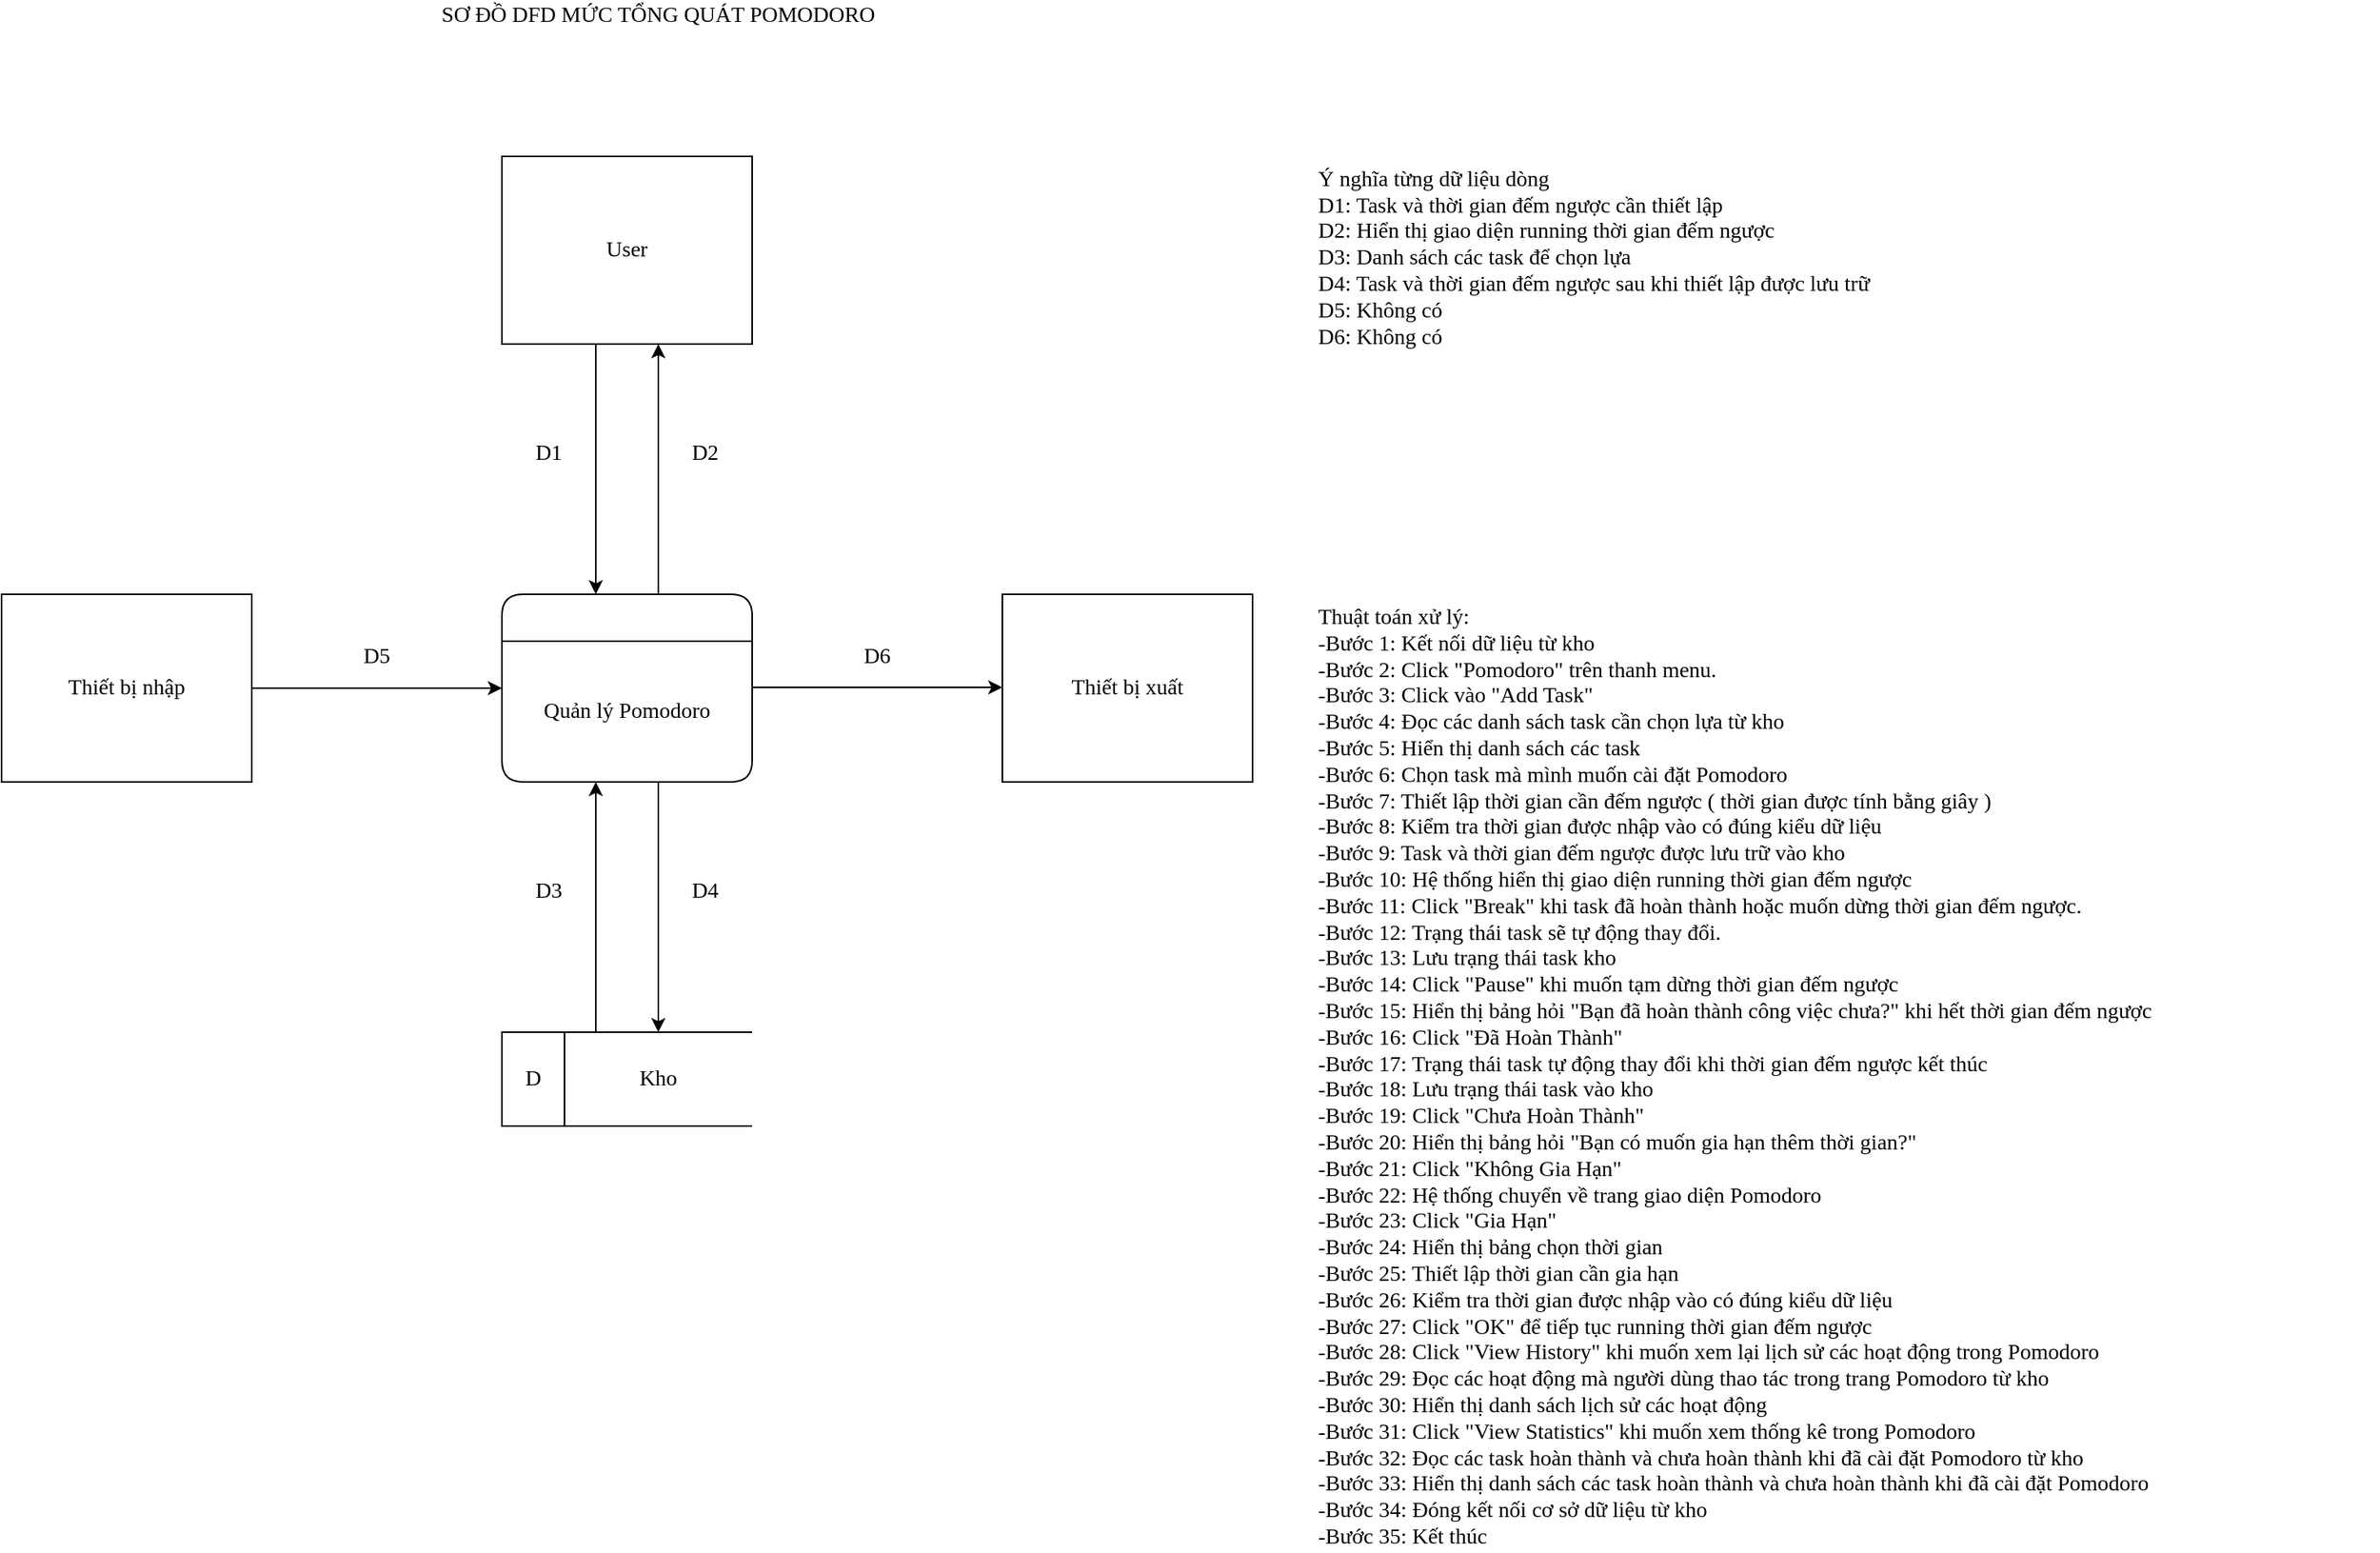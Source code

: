 <mxfile version="13.9.2" type="device"><diagram name="Page-1" id="52a04d89-c75d-2922-d76d-85b35f80e030"><mxGraphModel dx="824" dy="1286" grid="1" gridSize="10" guides="1" tooltips="1" connect="1" arrows="1" fold="1" page="1" pageScale="1" pageWidth="1100" pageHeight="850" background="#ffffff" math="0" shadow="0"><root><mxCell id="0"/><mxCell id="1" parent="0"/><mxCell id="i2azutv44Q8Xg9HqRan4-5" style="edgeStyle=orthogonalEdgeStyle;rounded=0;orthogonalLoop=1;jettySize=auto;html=1;" parent="1" source="BAadgR6sB740Vuv3uBxL-2" target="BAadgR6sB740Vuv3uBxL-3" edge="1"><mxGeometry relative="1" as="geometry"><mxPoint x="420" y="20" as="targetPoint"/><Array as="points"><mxPoint x="420" y="80"/><mxPoint x="420" y="80"/></Array></mxGeometry></mxCell><mxCell id="BAadgR6sB740Vuv3uBxL-2" value="" style="swimlane;childLayout=stackLayout;horizontal=1;startSize=30;horizontalStack=0;rounded=1;fontSize=14;fontStyle=0;strokeWidth=1;resizeParent=0;resizeLast=1;shadow=0;dashed=0;align=center;" parent="1" vertex="1"><mxGeometry x="320" y="160" width="160" height="120" as="geometry"/></mxCell><mxCell id="i2azutv44Q8Xg9HqRan4-12" value="&lt;font style=&quot;font-size: 14px&quot; face=&quot;Verdana&quot;&gt;Quản lý Pomodoro&lt;/font&gt;" style="text;html=1;strokeColor=none;fillColor=none;align=center;verticalAlign=middle;whiteSpace=wrap;rounded=0;" parent="BAadgR6sB740Vuv3uBxL-2" vertex="1"><mxGeometry y="30" width="160" height="90" as="geometry"/></mxCell><mxCell id="i2azutv44Q8Xg9HqRan4-4" style="edgeStyle=orthogonalEdgeStyle;rounded=0;orthogonalLoop=1;jettySize=auto;html=1;" parent="1" source="BAadgR6sB740Vuv3uBxL-3" edge="1"><mxGeometry relative="1" as="geometry"><mxPoint x="380" y="160" as="targetPoint"/><Array as="points"><mxPoint x="380" y="160"/></Array></mxGeometry></mxCell><mxCell id="BAadgR6sB740Vuv3uBxL-3" value="&lt;font face=&quot;Verdana&quot; style=&quot;font-size: 14px&quot;&gt;User&lt;/font&gt;" style="rounded=0;whiteSpace=wrap;html=1;" parent="1" vertex="1"><mxGeometry x="320" y="-120" width="160" height="120" as="geometry"/></mxCell><mxCell id="i2azutv44Q8Xg9HqRan4-1" value="&lt;font face=&quot;Verdana&quot; style=&quot;font-size: 14px&quot;&gt;Thiết bị nhập&lt;/font&gt;" style="rounded=0;whiteSpace=wrap;html=1;" parent="1" vertex="1"><mxGeometry y="160" width="160" height="120" as="geometry"/></mxCell><mxCell id="i2azutv44Q8Xg9HqRan4-2" value="&lt;font style=&quot;font-size: 14px&quot; face=&quot;Verdana&quot;&gt;Thiết bị xuất&lt;/font&gt;" style="rounded=0;whiteSpace=wrap;html=1;" parent="1" vertex="1"><mxGeometry x="640" y="160" width="160" height="120" as="geometry"/></mxCell><mxCell id="i2azutv44Q8Xg9HqRan4-7" value="" style="strokeWidth=1;html=1;shape=mxgraph.flowchart.annotation_1;align=left;pointerEvents=1;" parent="1" vertex="1"><mxGeometry x="320" y="440" width="160" height="60" as="geometry"/></mxCell><mxCell id="i2azutv44Q8Xg9HqRan4-9" value="" style="endArrow=none;html=1;" parent="1" edge="1"><mxGeometry width="50" height="50" relative="1" as="geometry"><mxPoint x="360" y="500" as="sourcePoint"/><mxPoint x="360" y="440" as="targetPoint"/></mxGeometry></mxCell><mxCell id="i2azutv44Q8Xg9HqRan4-10" value="&lt;span style=&quot;font-size: 14px&quot;&gt;&lt;font style=&quot;font-size: 14px&quot;&gt;&lt;font style=&quot;vertical-align: inherit&quot;&gt;&lt;font style=&quot;vertical-align: inherit&quot;&gt;D&lt;/font&gt;&lt;/font&gt;&lt;/font&gt;&lt;/span&gt;" style="text;html=1;strokeColor=none;fillColor=none;align=center;verticalAlign=middle;whiteSpace=wrap;rounded=0;fontSize=14;fontFamily=Verdana;fontStyle=0" parent="1" vertex="1"><mxGeometry x="330" y="460" width="20" height="20" as="geometry"/></mxCell><mxCell id="i2azutv44Q8Xg9HqRan4-13" style="edgeStyle=orthogonalEdgeStyle;rounded=0;orthogonalLoop=1;jettySize=auto;html=1;" parent="1" edge="1"><mxGeometry relative="1" as="geometry"><mxPoint x="420" y="280" as="sourcePoint"/><mxPoint x="420" y="440" as="targetPoint"/><Array as="points"><mxPoint x="420" y="440"/></Array></mxGeometry></mxCell><mxCell id="i2azutv44Q8Xg9HqRan4-14" style="edgeStyle=orthogonalEdgeStyle;rounded=0;orthogonalLoop=1;jettySize=auto;html=1;" parent="1" edge="1"><mxGeometry relative="1" as="geometry"><mxPoint x="380" y="440" as="sourcePoint"/><mxPoint x="380" y="280" as="targetPoint"/><Array as="points"><mxPoint x="380" y="360"/><mxPoint x="380" y="360"/></Array></mxGeometry></mxCell><mxCell id="i2azutv44Q8Xg9HqRan4-15" style="edgeStyle=orthogonalEdgeStyle;rounded=0;orthogonalLoop=1;jettySize=auto;html=1;exitX=1;exitY=0.5;exitDx=0;exitDy=0;" parent="1" source="i2azutv44Q8Xg9HqRan4-1" target="i2azutv44Q8Xg9HqRan4-12" edge="1"><mxGeometry relative="1" as="geometry"><mxPoint x="430" y="450" as="sourcePoint"/><mxPoint x="430" y="290" as="targetPoint"/><Array as="points"><mxPoint x="280" y="220"/><mxPoint x="280" y="220"/></Array></mxGeometry></mxCell><mxCell id="i2azutv44Q8Xg9HqRan4-16" style="edgeStyle=orthogonalEdgeStyle;rounded=0;orthogonalLoop=1;jettySize=auto;html=1;exitX=1;exitY=0.5;exitDx=0;exitDy=0;" parent="1" edge="1"><mxGeometry relative="1" as="geometry"><mxPoint x="480" y="219.5" as="sourcePoint"/><mxPoint x="640" y="219.5" as="targetPoint"/><Array as="points"><mxPoint x="600" y="219.5"/><mxPoint x="600" y="219.5"/></Array></mxGeometry></mxCell><mxCell id="i2azutv44Q8Xg9HqRan4-17" value="D2" style="text;html=1;strokeColor=none;fillColor=none;align=center;verticalAlign=middle;whiteSpace=wrap;rounded=0;fontFamily=Verdana;fontSize=14;" parent="1" vertex="1"><mxGeometry x="430" y="60" width="40" height="20" as="geometry"/></mxCell><mxCell id="i2azutv44Q8Xg9HqRan4-18" value="&lt;font style=&quot;vertical-align: inherit&quot;&gt;&lt;font style=&quot;vertical-align: inherit&quot;&gt;D1&lt;/font&gt;&lt;/font&gt;" style="text;html=1;strokeColor=none;fillColor=none;align=center;verticalAlign=middle;whiteSpace=wrap;rounded=0;fontFamily=Verdana;fontSize=14;" parent="1" vertex="1"><mxGeometry x="330" y="60" width="40" height="20" as="geometry"/></mxCell><mxCell id="i2azutv44Q8Xg9HqRan4-19" value="D6" style="text;html=1;strokeColor=none;fillColor=none;align=center;verticalAlign=middle;whiteSpace=wrap;rounded=0;fontFamily=Verdana;fontSize=14;" parent="1" vertex="1"><mxGeometry x="540" y="190" width="40" height="20" as="geometry"/></mxCell><mxCell id="i2azutv44Q8Xg9HqRan4-20" value="D5" style="text;html=1;strokeColor=none;fillColor=none;align=center;verticalAlign=middle;whiteSpace=wrap;rounded=0;fontFamily=Verdana;fontSize=14;" parent="1" vertex="1"><mxGeometry x="220" y="190" width="40" height="20" as="geometry"/></mxCell><mxCell id="i2azutv44Q8Xg9HqRan4-21" value="D4" style="text;html=1;strokeColor=none;fillColor=none;align=center;verticalAlign=middle;whiteSpace=wrap;rounded=0;fontFamily=Verdana;fontSize=14;" parent="1" vertex="1"><mxGeometry x="435" y="340" width="30" height="20" as="geometry"/></mxCell><mxCell id="i2azutv44Q8Xg9HqRan4-22" value="D3" style="text;html=1;strokeColor=none;fillColor=none;align=center;verticalAlign=middle;whiteSpace=wrap;rounded=0;fontFamily=Verdana;fontSize=14;" parent="1" vertex="1"><mxGeometry x="330" y="340" width="40" height="20" as="geometry"/></mxCell><mxCell id="i2azutv44Q8Xg9HqRan4-24" value="&lt;div&gt;&lt;span&gt;&lt;font face=&quot;verdana&quot;&gt;Kho&lt;/font&gt;&lt;/span&gt;&lt;/div&gt;" style="text;whiteSpace=wrap;html=1;fontSize=14;fontFamily=Verdana;align=center;" parent="1" vertex="1"><mxGeometry x="380" y="455" width="80" height="30" as="geometry"/></mxCell><mxCell id="i2azutv44Q8Xg9HqRan4-25" value="&lt;font style=&quot;vertical-align: inherit&quot;&gt;&lt;font style=&quot;vertical-align: inherit&quot;&gt;Ý nghĩa từng dữ liệu dòng &lt;/font&gt;&lt;/font&gt;&lt;br&gt;&lt;font style=&quot;vertical-align: inherit&quot;&gt;&lt;font style=&quot;vertical-align: inherit&quot;&gt;D1: Task và thời gian đếm ngược cần thiết lập&amp;nbsp;&lt;br&gt;&lt;/font&gt;&lt;/font&gt;&lt;font style=&quot;vertical-align: inherit&quot;&gt;&lt;font style=&quot;vertical-align: inherit&quot;&gt;D2: Hiển thị giao diện running thời gian đếm ngược&lt;/font&gt;&lt;/font&gt;&lt;br&gt;&lt;font style=&quot;vertical-align: inherit&quot;&gt;&lt;font style=&quot;vertical-align: inherit&quot;&gt;D3: Danh sách các task để chọn lựa&lt;/font&gt;&lt;/font&gt;&lt;br&gt;&lt;font style=&quot;vertical-align: inherit&quot;&gt;&lt;font style=&quot;vertical-align: inherit&quot;&gt;D4: Task và thời gian đếm ngược sau khi thiết lập được lưu trữ&lt;/font&gt;&lt;/font&gt;&lt;br&gt;&lt;font style=&quot;vertical-align: inherit&quot;&gt;&lt;font style=&quot;vertical-align: inherit&quot;&gt;D5: Không có &lt;/font&gt;&lt;/font&gt;&lt;br&gt;&lt;font style=&quot;vertical-align: inherit&quot;&gt;&lt;font style=&quot;vertical-align: inherit&quot;&gt;D6: Không có&lt;/font&gt;&lt;/font&gt;" style="text;html=1;strokeColor=none;fillColor=none;align=left;verticalAlign=middle;whiteSpace=wrap;rounded=0;fontFamily=Verdana;fontSize=14;" parent="1" vertex="1"><mxGeometry x="840" y="-160" width="460" height="210" as="geometry"/></mxCell><mxCell id="i2azutv44Q8Xg9HqRan4-26" value="SƠ ĐỒ DFD MỨC TỔNG QUÁT POMODORO" style="text;html=1;strokeColor=none;fillColor=none;align=center;verticalAlign=middle;whiteSpace=wrap;rounded=0;fontFamily=Verdana;fontSize=14;" parent="1" vertex="1"><mxGeometry x="260" y="-220" width="320" height="20" as="geometry"/></mxCell><mxCell id="R6fzOy6agrwU3-4ZU7x7-1" value="&lt;font face=&quot;Verdana&quot; style=&quot;font-size: 14px&quot;&gt;&lt;span style=&quot;font-size: 14px&quot;&gt;Thuật toán xử lý:&lt;br&gt;&lt;/span&gt;&lt;/font&gt;&lt;span style=&quot;font-family: &amp;#34;verdana&amp;#34; ; font-size: 14px&quot;&gt;-Bước 1: Kết nối dữ liệu từ kho&lt;/span&gt;&lt;font face=&quot;Verdana&quot; style=&quot;font-size: 14px&quot;&gt;&lt;br&gt;&lt;span style=&quot;font-size: 14px&quot;&gt;-Bước 2: Click &quot;Pomodoro&quot; trên thanh menu.&lt;/span&gt;&lt;br&gt;&lt;span style=&quot;font-size: 14px&quot;&gt;-Bước 3: Click vào &quot;Add Task&quot;&amp;nbsp;&lt;br&gt;&lt;/span&gt;-Bước 4: Đọc các danh sách task cần chọn lựa từ kho&lt;br&gt;-Bước 5: Hiển thị danh sách các task&lt;br&gt;-Bước 6: Chọn task mà mình muốn cài đặt Pomodoro&lt;br&gt;&lt;span style=&quot;font-size: 14px&quot;&gt;-Bước 7: Thiết lập thời gian cần đếm ngược ( thời gian được tính bằng giây )&lt;br&gt;-Bước 8: Kiểm tra thời gian được nhập vào có đúng kiểu dữ liệu&lt;br&gt;&lt;/span&gt;-Bước 9: Task và thời gian đếm ngược được lưu trữ vào kho&lt;br&gt;-Bước 10: Hệ thống hiển thị giao diện running thời gian đếm ngược&lt;br&gt;&lt;/font&gt;&lt;font face=&quot;Verdana&quot; style=&quot;font-size: 14px&quot;&gt;-Bước 11: Click &quot;Break&quot; khi task đã hoàn thành hoặc muốn dừng thời gian đếm ngược.&lt;br&gt;-Bước 12: Trạng thái task sẽ tự động thay đổi.&lt;br&gt;-Bước 13: Lưu trạng thái task kho&lt;br&gt;-Bước 14: Click &quot;Pause&quot; khi muốn tạm dừng thời gian đếm ngược&lt;br&gt;-Bước 15: Hiển thị bảng hỏi &quot;Bạn đã hoàn thành công việc chưa?&quot; khi hết thời gian đếm ngược&lt;br&gt;-Bước 16: Click &quot;Đã Hoàn Thành&quot;&lt;br&gt;&lt;/font&gt;&lt;font face=&quot;Verdana&quot; style=&quot;font-size: 14px&quot;&gt;-Bước 17: Trạng thái task tự động thay đổi khi thời gian đếm ngược kết thúc&lt;br&gt;&lt;/font&gt;&lt;span style=&quot;font-family: &amp;#34;verdana&amp;#34; ; font-size: 14px&quot;&gt;-Bước 18: Lưu trạng thái task vào kho&lt;/span&gt;&lt;font face=&quot;Verdana&quot; style=&quot;font-size: 14px&quot;&gt;&lt;br&gt;-Bước 19: Click &quot;Chưa Hoàn Thành&quot;&amp;nbsp;&lt;br&gt;-Bước 20: Hiển thị bảng hỏi &quot;Bạn có muốn gia hạn thêm thời gian?&quot;&lt;br&gt;-Bước 21: Click &quot;Không Gia Hạn&quot;&lt;br&gt;-Bước 22: Hệ thống chuyển về trang giao diện Pomodoro&lt;br&gt;-Bước 23: Click &quot;Gia Hạn&quot;&lt;br&gt;-Bước 24: Hiển thị bảng chọn thời gian&lt;br&gt;-Bước 25: Thiết lập thời gian cần gia hạn&lt;br&gt;-Bước 26:&amp;nbsp;&lt;/font&gt;&lt;span style=&quot;font-family: &amp;#34;verdana&amp;#34; ; font-size: 14px&quot;&gt;Kiểm tra thời gian được nhập vào có đúng kiểu dữ liệu&lt;br&gt;&lt;/span&gt;&lt;font face=&quot;Verdana&quot; style=&quot;font-size: 14px&quot;&gt;-Bước 27: Click &quot;OK&quot; để tiếp tục running thời gian đếm ngược&lt;br&gt;-Bước 28: Click &quot;View History&quot; khi muốn xem lại lịch sử các hoạt động trong Pomodoro&lt;br&gt;-Bước 29: Đọc các hoạt động mà người dùng thao tác trong trang Pomodoro từ kho&lt;br&gt;-Bước 30: Hiển thị danh sách lịch sử các hoạt động&amp;nbsp;&lt;br&gt;-Bước 31: Click &quot;View Statistics&quot; khi muốn xem thống kê trong Pomodoro&lt;br&gt;-Bước 32: Đọc các task hoàn thành và chưa hoàn thành khi đã cài đặt Pomodoro từ kho&lt;br&gt;-Bước 33: Hiển thị danh sách các task hoàn thành và chưa hoàn thành khi đã cài đặt Pomodoro&lt;br&gt;-Bước 34: Đóng kết nối cơ sở dữ liệu từ kho&lt;br&gt;-Bước 35: Kết thúc&lt;br&gt;&lt;/font&gt;" style="text;whiteSpace=wrap;html=1;" parent="1" vertex="1"><mxGeometry x="840" y="160" width="680" height="600" as="geometry"/></mxCell></root></mxGraphModel></diagram></mxfile>